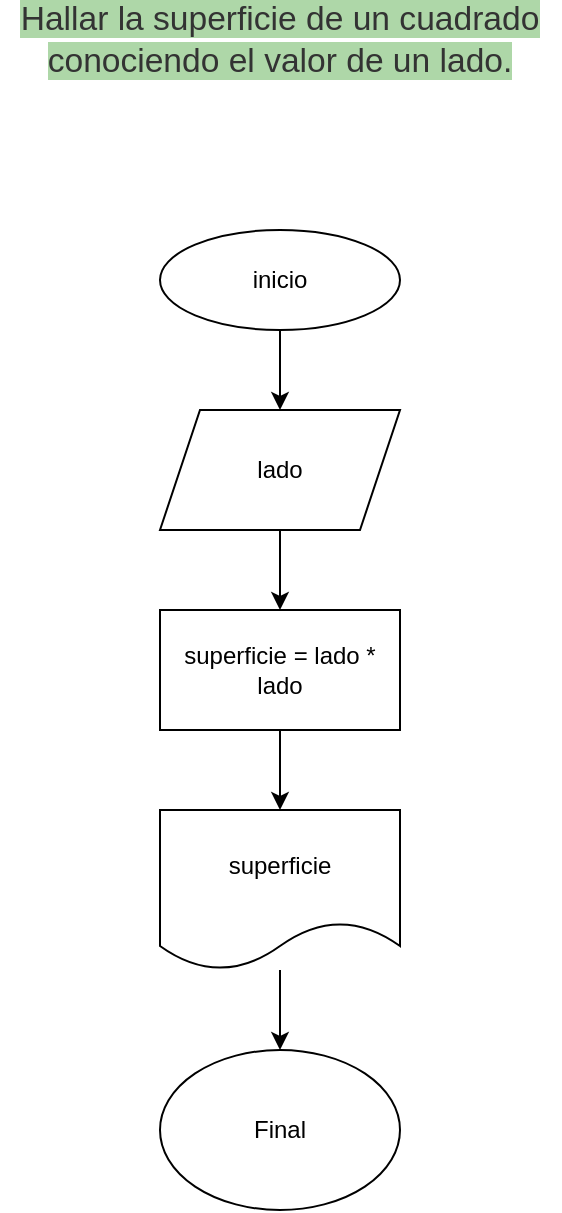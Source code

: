 <mxfile version="20.6.0" type="device"><diagram id="ONG3cu7B0z1T4p4EN9PK" name="Página-1"><mxGraphModel dx="868" dy="450" grid="1" gridSize="10" guides="1" tooltips="1" connect="1" arrows="1" fold="1" page="1" pageScale="1" pageWidth="827" pageHeight="1169" math="0" shadow="0"><root><mxCell id="0"/><mxCell id="1" parent="0"/><mxCell id="tQohgpMF8XDNbD36tNfl-1" value="&lt;span style=&quot;color: rgb(51, 51, 51); font-family: sans-serif, arial; font-size: 16.8px; text-align: start; background-color: rgb(174, 215, 168);&quot;&gt;Hallar la superficie de un cuadrado conociendo el valor de un lado.&lt;/span&gt;" style="text;html=1;strokeColor=none;fillColor=none;align=center;verticalAlign=middle;whiteSpace=wrap;rounded=0;" parent="1" vertex="1"><mxGeometry x="274" y="10" width="280" height="30" as="geometry"/></mxCell><mxCell id="IR6DpJW4KSE_b6zm73BP-9" value="" style="edgeStyle=orthogonalEdgeStyle;rounded=0;orthogonalLoop=1;jettySize=auto;html=1;" edge="1" parent="1" source="tQohgpMF8XDNbD36tNfl-2" target="IR6DpJW4KSE_b6zm73BP-1"><mxGeometry relative="1" as="geometry"/></mxCell><mxCell id="tQohgpMF8XDNbD36tNfl-2" value="inicio" style="ellipse;whiteSpace=wrap;html=1;" parent="1" vertex="1"><mxGeometry x="354" y="120" width="120" height="50" as="geometry"/></mxCell><mxCell id="IR6DpJW4KSE_b6zm73BP-6" value="" style="edgeStyle=orthogonalEdgeStyle;rounded=0;orthogonalLoop=1;jettySize=auto;html=1;" edge="1" parent="1" source="IR6DpJW4KSE_b6zm73BP-1" target="IR6DpJW4KSE_b6zm73BP-2"><mxGeometry relative="1" as="geometry"/></mxCell><mxCell id="IR6DpJW4KSE_b6zm73BP-1" value="lado" style="shape=parallelogram;perimeter=parallelogramPerimeter;whiteSpace=wrap;html=1;fixedSize=1;" vertex="1" parent="1"><mxGeometry x="354" y="210" width="120" height="60" as="geometry"/></mxCell><mxCell id="IR6DpJW4KSE_b6zm73BP-7" value="" style="edgeStyle=orthogonalEdgeStyle;rounded=0;orthogonalLoop=1;jettySize=auto;html=1;" edge="1" parent="1" source="IR6DpJW4KSE_b6zm73BP-2" target="IR6DpJW4KSE_b6zm73BP-3"><mxGeometry relative="1" as="geometry"/></mxCell><mxCell id="IR6DpJW4KSE_b6zm73BP-2" value="superficie = lado * lado" style="rounded=0;whiteSpace=wrap;html=1;" vertex="1" parent="1"><mxGeometry x="354" y="310" width="120" height="60" as="geometry"/></mxCell><mxCell id="IR6DpJW4KSE_b6zm73BP-10" value="" style="edgeStyle=orthogonalEdgeStyle;rounded=0;orthogonalLoop=1;jettySize=auto;html=1;" edge="1" parent="1" source="IR6DpJW4KSE_b6zm73BP-3" target="IR6DpJW4KSE_b6zm73BP-4"><mxGeometry relative="1" as="geometry"/></mxCell><mxCell id="IR6DpJW4KSE_b6zm73BP-3" value="superficie" style="shape=document;whiteSpace=wrap;html=1;boundedLbl=1;" vertex="1" parent="1"><mxGeometry x="354" y="410" width="120" height="80" as="geometry"/></mxCell><mxCell id="IR6DpJW4KSE_b6zm73BP-4" value="Final" style="ellipse;whiteSpace=wrap;html=1;" vertex="1" parent="1"><mxGeometry x="354" y="530" width="120" height="80" as="geometry"/></mxCell></root></mxGraphModel></diagram></mxfile>
